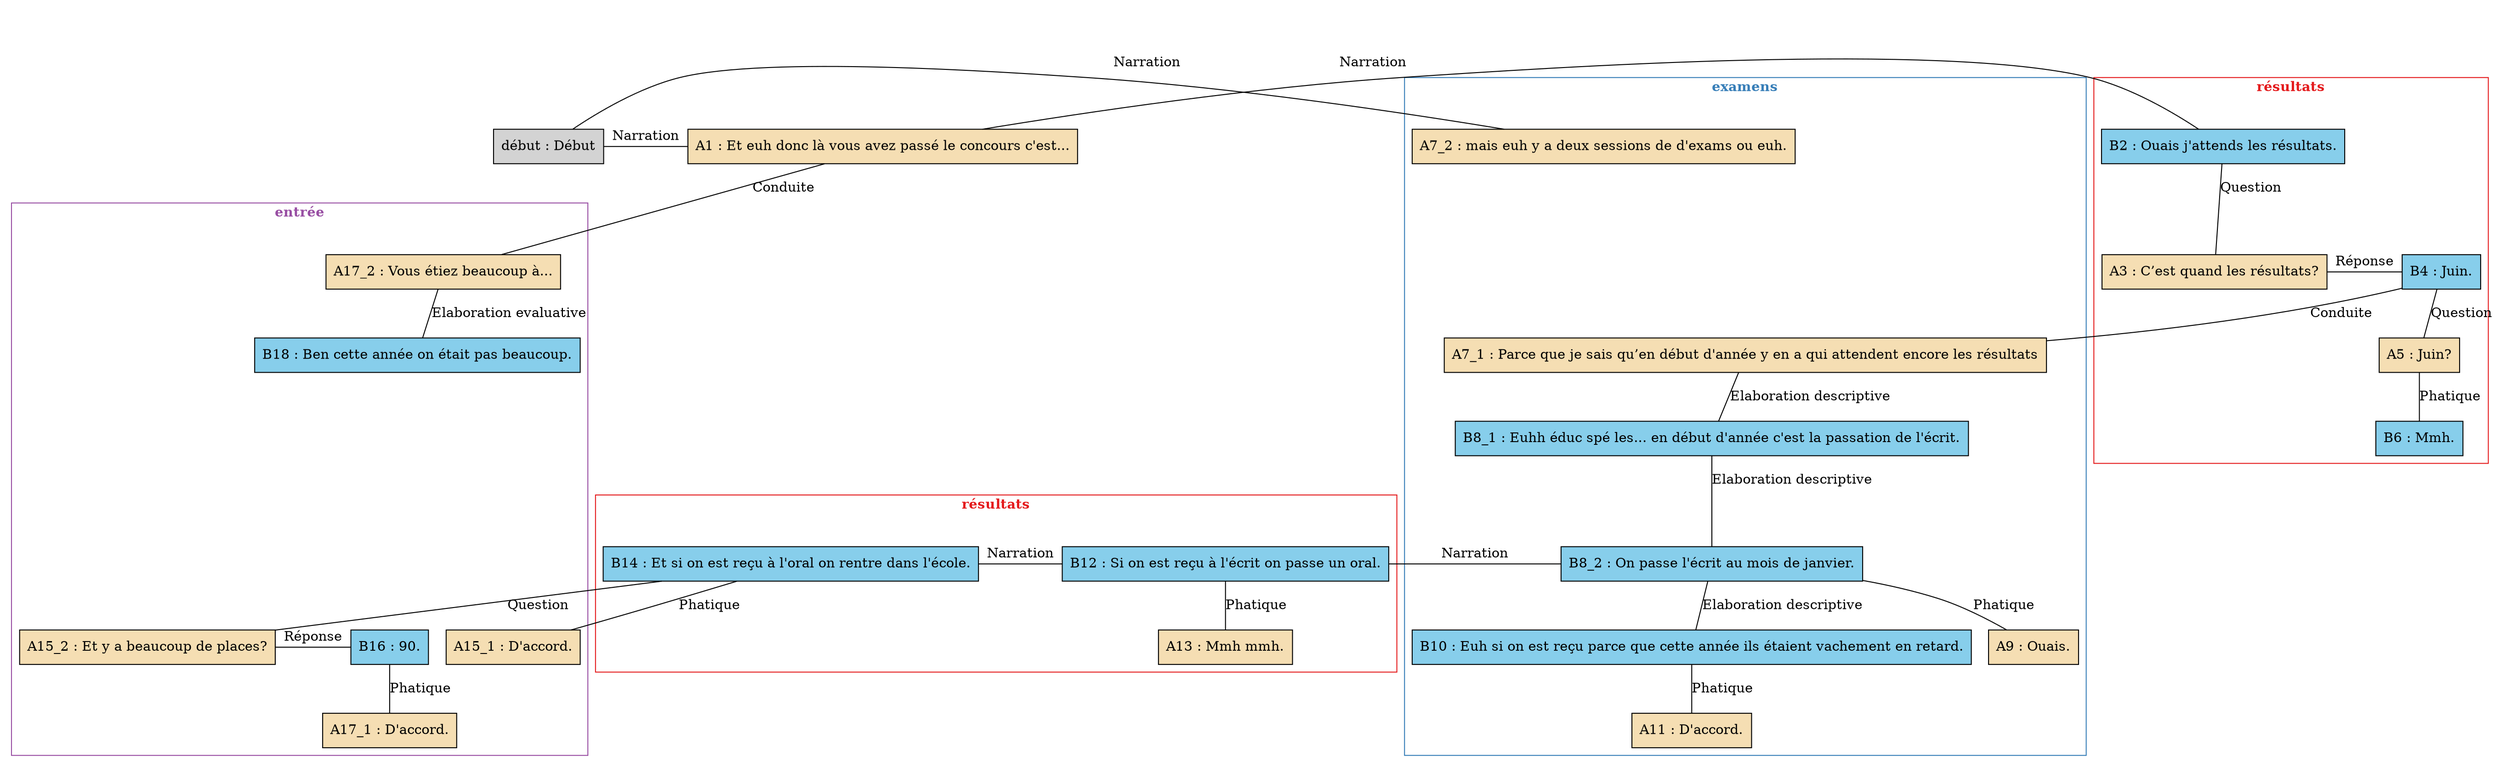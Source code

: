 digraph A01 {
	node [shape=box style=filled]
	newrank=true
	zero [style=invis]
	"début" [label="début : Début"]
	A1 [label="A1 : Et euh donc là vous avez passé le concours c'est..." fillcolor=wheat]
	B2 [label="B2 : Ouais j'attends les résultats." fillcolor=skyblue]
	A3 [label="A3 : C’est quand les résultats?" fillcolor=wheat]
	B4 [label="B4 : Juin." fillcolor=skyblue]
	A5 [label="A5 : Juin?" fillcolor=wheat]
	B6 [label="B6 : Mmh." fillcolor=skyblue]
	A7_1 [label="A7_1 : Parce que je sais qu’en début d'année y en a qui attendent encore les résultats" fillcolor=wheat]
	A7_2 [label="A7_2 : mais euh y a deux sessions de d'exams ou euh." fillcolor=wheat]
	B8_1 [label="B8_1 : Euhh éduc spé les... en début d'année c'est la passation de l'écrit." fillcolor=skyblue]
	B8_2 [label="B8_2 : On passe l'écrit au mois de janvier." fillcolor=skyblue]
	A9 [label="A9 : Ouais." fillcolor=wheat]
	B10 [label="B10 : Euh si on est reçu parce que cette année ils étaient vachement en retard." fillcolor=skyblue]
	A11 [label="A11 : D'accord." fillcolor=wheat]
	B12 [label="B12 : Si on est reçu à l'écrit on passe un oral." fillcolor=skyblue]
	A13 [label="A13 : Mmh mmh." fillcolor=wheat]
	B14 [label="B14 : Et si on est reçu à l'oral on rentre dans l'école." fillcolor=skyblue]
	A15_1 [label="A15_1 : D'accord." fillcolor=wheat]
	A15_2 [label="A15_2 : Et y a beaucoup de places?" fillcolor=wheat]
	B16 [label="B16 : 90." fillcolor=skyblue]
	A17_1 [label="A17_1 : D'accord." fillcolor=wheat]
	A17_2 [label="A17_2 : Vous étiez beaucoup à..." fillcolor=wheat]
	B18 [label="B18 : Ben cette année on était pas beaucoup." fillcolor=skyblue]
	zero -> "début" [label="" style=invis]
	zero -> A1 [style=invis weight=1]
	"début" -> A1 [label=Narration constraint=false dir=none]
	zero -> B2 [style=invis weight=1]
	A1 -> B2 [label=Narration constraint=false dir=none]
	B2 -> A3 [label=Question dir=none weight=2]
	B2 -> B4 [style=invis weight=1]
	A3 -> B4 [label="Réponse" constraint=false dir=none]
	B4 -> A5 [label=Question dir=none weight=2]
	A5 -> B6 [label=Phatique dir=none weight=2]
	B4 -> A7_1 [label=Conduite dir=none weight=2]
	B8_1 -> B8_2 [label="Elaboration descriptive" dir=none weight=2]
	zero -> A7_2 [style=invis weight=1]
	"début" -> A7_2 [label=Narration constraint=false dir=none]
	A7_1 -> B8_1 [label="Elaboration descriptive" dir=none weight=2]
	B8_2 -> A9 [label=Phatique dir=none weight=2]
	B10 -> A11 [label=Phatique dir=none weight=2]
	B8_2 -> B10 [label="Elaboration descriptive" dir=none weight=2]
	B8_1 -> B12 [style=invis weight=1]
	B8_2 -> B12 [label=Narration constraint=false dir=none]
	B8_1 -> B14 [style=invis weight=1]
	B12 -> B14 [label=Narration constraint=false dir=none]
	B12 -> A13 [label=Phatique dir=none weight=2]
	B14 -> A15_1 [label=Phatique dir=none weight=2]
	B14 -> A15_2 [label=Question dir=none weight=2]
	B14 -> B16 [style=invis weight=1]
	A15_2 -> B16 [label="Réponse" constraint=false dir=none]
	B16 -> A17_1 [label=Phatique dir=none weight=2]
	A1 -> A17_2 [label=Conduite dir=none weight=2]
	A17_2 -> B18 [label="Elaboration evaluative" dir=none weight=2]
	subgraph cluster_1 {
		label=<<B>résultats</B>>
		colorscheme=set19
		color=1
		fontcolor=1
		B2
		A3
		B4
		A5
		B6
	}
	subgraph cluster_2 {
		label=<<B>examens</B>>
		colorscheme=set19
		color=2
		fontcolor=2
		A7_1
		A7_2
		B8_1
		B8_2
		A9
		B10
		A11
	}
	subgraph cluster_3 {
		label=<<B>résultats</B>>
		colorscheme=set19
		color=1
		fontcolor=1
		B12
		A13
		B14
	}
	subgraph cluster_4 {
		label=<<B>entrée</B>>
		colorscheme=set19
		color=4
		fontcolor=4
		A15_1
		A15_2
		B16
		A17_1
		A17_2
		B18
	}
}
